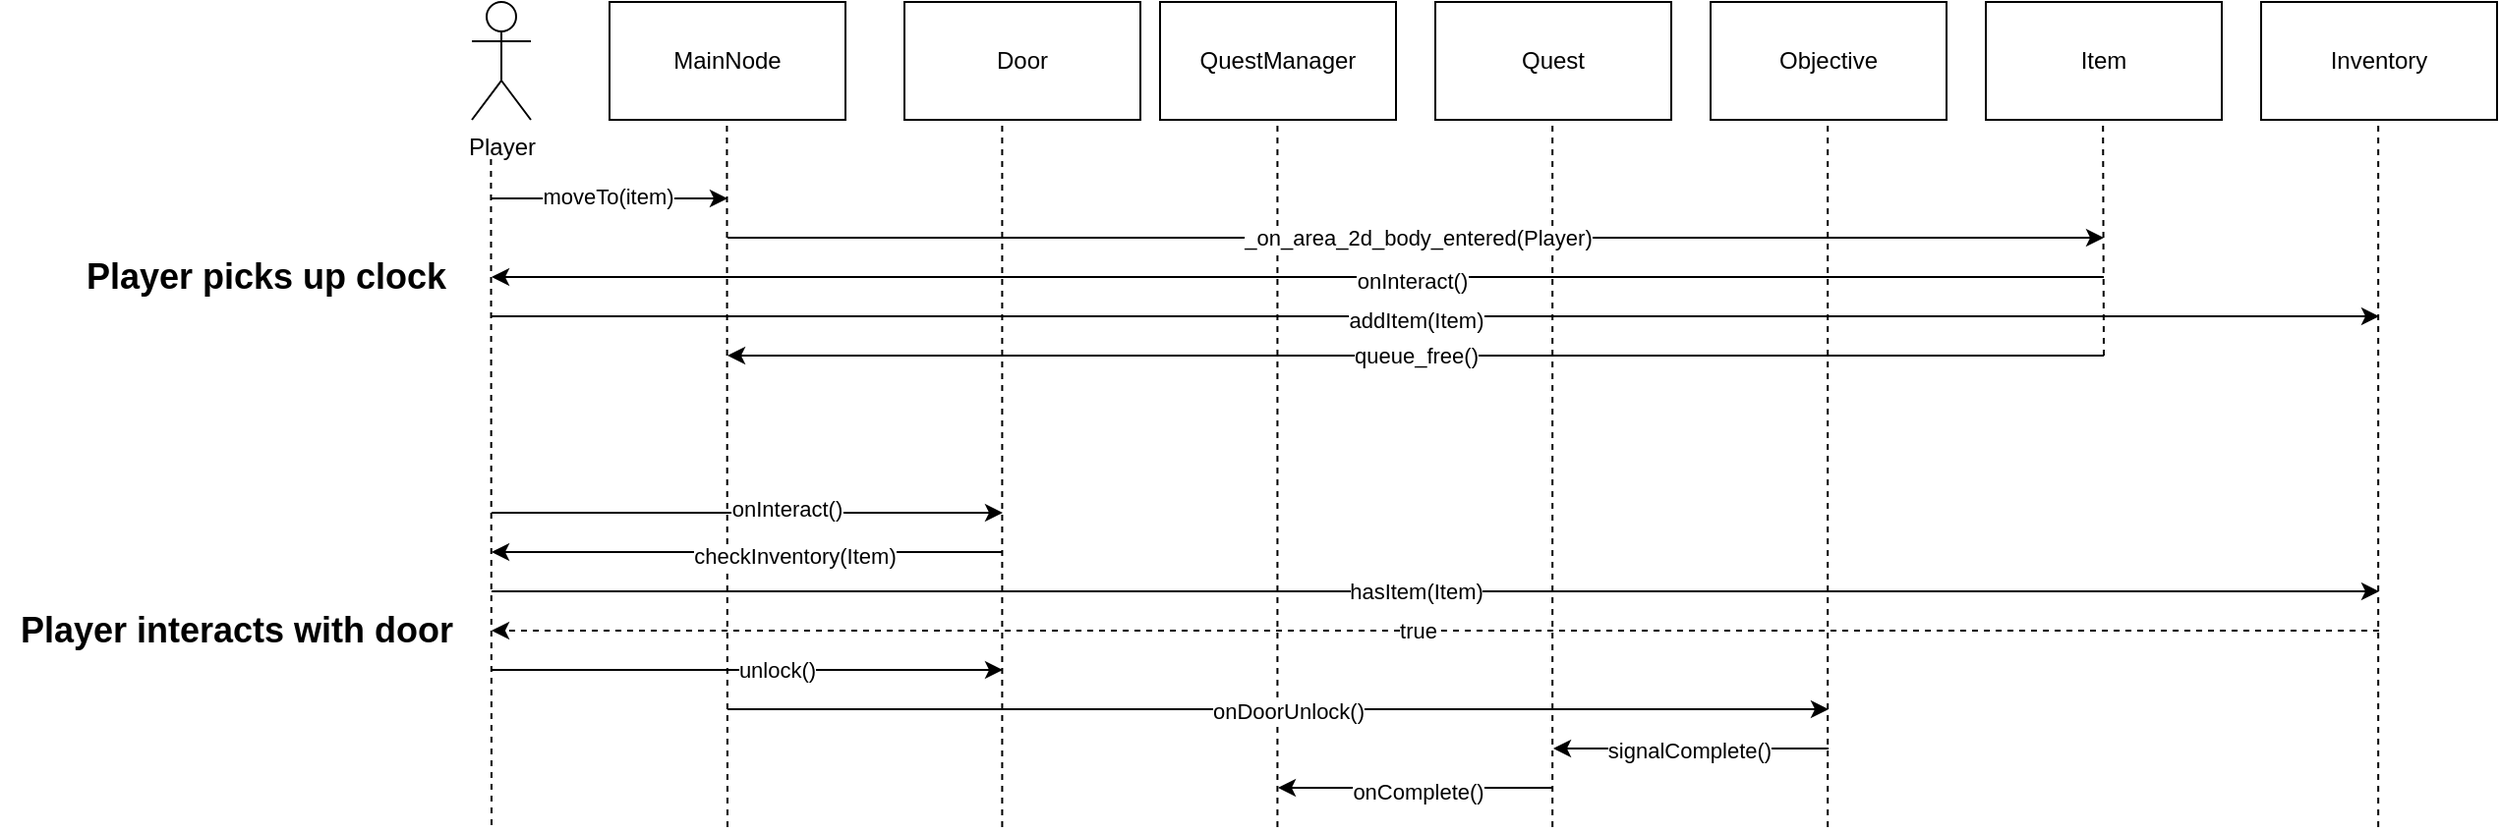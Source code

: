 <mxfile version="26.2.8">
  <diagram name="Page-1" id="7JgIY3V-yVbcGZQbqZvX">
    <mxGraphModel dx="2276" dy="790" grid="1" gridSize="10" guides="1" tooltips="1" connect="1" arrows="1" fold="1" page="1" pageScale="1" pageWidth="850" pageHeight="1100" math="0" shadow="0">
      <root>
        <mxCell id="0" />
        <mxCell id="1" parent="0" />
        <mxCell id="sVKivpfWjVuVOgLAMxUI-4" value="Item" style="rounded=0;whiteSpace=wrap;html=1;" vertex="1" parent="1">
          <mxGeometry x="790" y="180" width="120" height="60" as="geometry" />
        </mxCell>
        <mxCell id="sVKivpfWjVuVOgLAMxUI-5" value="Inventory" style="rounded=0;whiteSpace=wrap;html=1;" vertex="1" parent="1">
          <mxGeometry x="930" y="180" width="120" height="60" as="geometry" />
        </mxCell>
        <mxCell id="sVKivpfWjVuVOgLAMxUI-6" value="Door" style="rounded=0;whiteSpace=wrap;html=1;" vertex="1" parent="1">
          <mxGeometry x="240" y="180" width="120" height="60" as="geometry" />
        </mxCell>
        <mxCell id="sVKivpfWjVuVOgLAMxUI-9" value="Player" style="shape=umlActor;verticalLabelPosition=bottom;verticalAlign=top;html=1;" vertex="1" parent="1">
          <mxGeometry x="20" y="180" width="30" height="60" as="geometry" />
        </mxCell>
        <mxCell id="sVKivpfWjVuVOgLAMxUI-11" value="" style="endArrow=none;dashed=1;html=1;rounded=0;" edge="1" parent="1">
          <mxGeometry width="50" height="50" relative="1" as="geometry">
            <mxPoint x="29.71" y="260" as="sourcePoint" />
            <mxPoint x="30" y="600" as="targetPoint" />
          </mxGeometry>
        </mxCell>
        <mxCell id="sVKivpfWjVuVOgLAMxUI-14" value="" style="endArrow=none;dashed=1;html=1;rounded=0;entryX=0.5;entryY=1;entryDx=0;entryDy=0;" edge="1" parent="1">
          <mxGeometry width="50" height="50" relative="1" as="geometry">
            <mxPoint x="289.71" y="600" as="sourcePoint" />
            <mxPoint x="289.71" y="240" as="targetPoint" />
          </mxGeometry>
        </mxCell>
        <mxCell id="sVKivpfWjVuVOgLAMxUI-15" value="" style="endArrow=none;dashed=1;html=1;rounded=0;entryX=0.5;entryY=1;entryDx=0;entryDy=0;" edge="1" parent="1">
          <mxGeometry width="50" height="50" relative="1" as="geometry">
            <mxPoint x="150" y="600" as="sourcePoint" />
            <mxPoint x="149.71" y="240" as="targetPoint" />
          </mxGeometry>
        </mxCell>
        <mxCell id="sVKivpfWjVuVOgLAMxUI-16" value="" style="endArrow=none;dashed=1;html=1;rounded=0;entryX=0.5;entryY=1;entryDx=0;entryDy=0;" edge="1" parent="1">
          <mxGeometry width="50" height="50" relative="1" as="geometry">
            <mxPoint x="429.71" y="600" as="sourcePoint" />
            <mxPoint x="429.71" y="240" as="targetPoint" />
          </mxGeometry>
        </mxCell>
        <mxCell id="sVKivpfWjVuVOgLAMxUI-17" value="QuestManager" style="rounded=0;whiteSpace=wrap;html=1;" vertex="1" parent="1">
          <mxGeometry x="370" y="180" width="120" height="60" as="geometry" />
        </mxCell>
        <mxCell id="sVKivpfWjVuVOgLAMxUI-18" value="Quest" style="rounded=0;whiteSpace=wrap;html=1;" vertex="1" parent="1">
          <mxGeometry x="510" y="180" width="120" height="60" as="geometry" />
        </mxCell>
        <mxCell id="sVKivpfWjVuVOgLAMxUI-19" value="Objective" style="rounded=0;whiteSpace=wrap;html=1;" vertex="1" parent="1">
          <mxGeometry x="650" y="180" width="120" height="60" as="geometry" />
        </mxCell>
        <mxCell id="sVKivpfWjVuVOgLAMxUI-20" value="" style="endArrow=classic;html=1;rounded=0;" edge="1" parent="1">
          <mxGeometry width="50" height="50" relative="1" as="geometry">
            <mxPoint x="30" y="280" as="sourcePoint" />
            <mxPoint x="150" y="280" as="targetPoint" />
          </mxGeometry>
        </mxCell>
        <mxCell id="sVKivpfWjVuVOgLAMxUI-26" value="moveTo(item)" style="edgeLabel;html=1;align=center;verticalAlign=middle;resizable=0;points=[];" vertex="1" connectable="0" parent="sVKivpfWjVuVOgLAMxUI-20">
          <mxGeometry x="-0.025" y="1" relative="1" as="geometry">
            <mxPoint as="offset" />
          </mxGeometry>
        </mxCell>
        <mxCell id="sVKivpfWjVuVOgLAMxUI-21" value="MainNode" style="rounded=0;whiteSpace=wrap;html=1;" vertex="1" parent="1">
          <mxGeometry x="90" y="180" width="120" height="60" as="geometry" />
        </mxCell>
        <mxCell id="sVKivpfWjVuVOgLAMxUI-22" value="" style="endArrow=none;dashed=1;html=1;rounded=0;entryX=0.5;entryY=1;entryDx=0;entryDy=0;" edge="1" parent="1">
          <mxGeometry width="50" height="50" relative="1" as="geometry">
            <mxPoint x="850" y="360" as="sourcePoint" />
            <mxPoint x="849.58" y="240" as="targetPoint" />
          </mxGeometry>
        </mxCell>
        <mxCell id="sVKivpfWjVuVOgLAMxUI-23" value="" style="endArrow=none;dashed=1;html=1;rounded=0;entryX=0.5;entryY=1;entryDx=0;entryDy=0;" edge="1" parent="1">
          <mxGeometry width="50" height="50" relative="1" as="geometry">
            <mxPoint x="989.58" y="600" as="sourcePoint" />
            <mxPoint x="989.58" y="240" as="targetPoint" />
          </mxGeometry>
        </mxCell>
        <mxCell id="sVKivpfWjVuVOgLAMxUI-24" value="" style="endArrow=none;dashed=1;html=1;rounded=0;entryX=0.5;entryY=1;entryDx=0;entryDy=0;" edge="1" parent="1">
          <mxGeometry width="50" height="50" relative="1" as="geometry">
            <mxPoint x="709.58" y="600" as="sourcePoint" />
            <mxPoint x="709.58" y="240" as="targetPoint" />
          </mxGeometry>
        </mxCell>
        <mxCell id="sVKivpfWjVuVOgLAMxUI-25" value="" style="endArrow=none;dashed=1;html=1;rounded=0;entryX=0.5;entryY=1;entryDx=0;entryDy=0;" edge="1" parent="1">
          <mxGeometry width="50" height="50" relative="1" as="geometry">
            <mxPoint x="569.58" y="600" as="sourcePoint" />
            <mxPoint x="569.58" y="240" as="targetPoint" />
          </mxGeometry>
        </mxCell>
        <mxCell id="sVKivpfWjVuVOgLAMxUI-27" value="" style="endArrow=classic;html=1;rounded=0;" edge="1" parent="1">
          <mxGeometry width="50" height="50" relative="1" as="geometry">
            <mxPoint x="150" y="300" as="sourcePoint" />
            <mxPoint x="850" y="300" as="targetPoint" />
          </mxGeometry>
        </mxCell>
        <mxCell id="sVKivpfWjVuVOgLAMxUI-28" value="_on_area_2d_body_entered(Player)" style="edgeLabel;html=1;align=center;verticalAlign=middle;resizable=0;points=[];" vertex="1" connectable="0" parent="sVKivpfWjVuVOgLAMxUI-27">
          <mxGeometry x="0.001" relative="1" as="geometry">
            <mxPoint as="offset" />
          </mxGeometry>
        </mxCell>
        <mxCell id="sVKivpfWjVuVOgLAMxUI-29" value="" style="endArrow=classic;html=1;rounded=0;" edge="1" parent="1">
          <mxGeometry width="50" height="50" relative="1" as="geometry">
            <mxPoint x="850" y="320" as="sourcePoint" />
            <mxPoint x="30" y="320" as="targetPoint" />
          </mxGeometry>
        </mxCell>
        <mxCell id="sVKivpfWjVuVOgLAMxUI-33" value="onInteract()" style="edgeLabel;html=1;align=center;verticalAlign=middle;resizable=0;points=[];" vertex="1" connectable="0" parent="sVKivpfWjVuVOgLAMxUI-29">
          <mxGeometry x="-0.142" y="2" relative="1" as="geometry">
            <mxPoint as="offset" />
          </mxGeometry>
        </mxCell>
        <mxCell id="sVKivpfWjVuVOgLAMxUI-34" value="" style="endArrow=classic;html=1;rounded=0;" edge="1" parent="1">
          <mxGeometry width="50" height="50" relative="1" as="geometry">
            <mxPoint x="30" y="340" as="sourcePoint" />
            <mxPoint x="990" y="340" as="targetPoint" />
          </mxGeometry>
        </mxCell>
        <mxCell id="sVKivpfWjVuVOgLAMxUI-35" value="addItem(Item)" style="edgeLabel;html=1;align=center;verticalAlign=middle;resizable=0;points=[];" vertex="1" connectable="0" parent="sVKivpfWjVuVOgLAMxUI-34">
          <mxGeometry x="-0.033" y="-2" relative="1" as="geometry">
            <mxPoint x="6" as="offset" />
          </mxGeometry>
        </mxCell>
        <mxCell id="sVKivpfWjVuVOgLAMxUI-36" value="" style="endArrow=classic;html=1;rounded=0;" edge="1" parent="1">
          <mxGeometry width="50" height="50" relative="1" as="geometry">
            <mxPoint x="850" y="360" as="sourcePoint" />
            <mxPoint x="150" y="360" as="targetPoint" />
          </mxGeometry>
        </mxCell>
        <mxCell id="sVKivpfWjVuVOgLAMxUI-38" value="queue_free()" style="edgeLabel;html=1;align=center;verticalAlign=middle;resizable=0;points=[];" vertex="1" connectable="0" parent="sVKivpfWjVuVOgLAMxUI-36">
          <mxGeometry x="0.007" relative="1" as="geometry">
            <mxPoint x="2" as="offset" />
          </mxGeometry>
        </mxCell>
        <mxCell id="sVKivpfWjVuVOgLAMxUI-39" value="&lt;b&gt;Player picks up clock&lt;/b&gt;" style="text;html=1;align=center;verticalAlign=middle;resizable=0;points=[];autosize=1;strokeColor=none;fillColor=none;fontSize=18;" vertex="1" parent="1">
          <mxGeometry x="-190" y="300" width="210" height="40" as="geometry" />
        </mxCell>
        <mxCell id="sVKivpfWjVuVOgLAMxUI-40" value="&lt;b&gt;Player interacts with door&lt;/b&gt;" style="text;html=1;align=center;verticalAlign=middle;resizable=0;points=[];autosize=1;strokeColor=none;fillColor=none;fontSize=18;" vertex="1" parent="1">
          <mxGeometry x="-220" y="480" width="240" height="40" as="geometry" />
        </mxCell>
        <mxCell id="sVKivpfWjVuVOgLAMxUI-41" value="" style="endArrow=classic;html=1;rounded=0;" edge="1" parent="1">
          <mxGeometry width="50" height="50" relative="1" as="geometry">
            <mxPoint x="30" y="440" as="sourcePoint" />
            <mxPoint x="290" y="440" as="targetPoint" />
          </mxGeometry>
        </mxCell>
        <mxCell id="sVKivpfWjVuVOgLAMxUI-42" value="onInteract()" style="edgeLabel;html=1;align=center;verticalAlign=middle;resizable=0;points=[];" vertex="1" connectable="0" parent="sVKivpfWjVuVOgLAMxUI-41">
          <mxGeometry x="-0.142" y="2" relative="1" as="geometry">
            <mxPoint x="38" as="offset" />
          </mxGeometry>
        </mxCell>
        <mxCell id="sVKivpfWjVuVOgLAMxUI-43" value="" style="endArrow=classic;html=1;rounded=0;" edge="1" parent="1">
          <mxGeometry width="50" height="50" relative="1" as="geometry">
            <mxPoint x="290" y="460" as="sourcePoint" />
            <mxPoint x="30" y="460" as="targetPoint" />
          </mxGeometry>
        </mxCell>
        <mxCell id="sVKivpfWjVuVOgLAMxUI-44" value="checkInventory(Item)" style="edgeLabel;html=1;align=center;verticalAlign=middle;resizable=0;points=[];" vertex="1" connectable="0" parent="sVKivpfWjVuVOgLAMxUI-43">
          <mxGeometry x="-0.182" y="2" relative="1" as="geometry">
            <mxPoint as="offset" />
          </mxGeometry>
        </mxCell>
        <mxCell id="sVKivpfWjVuVOgLAMxUI-45" value="" style="endArrow=classic;html=1;rounded=0;" edge="1" parent="1">
          <mxGeometry width="50" height="50" relative="1" as="geometry">
            <mxPoint x="30" y="480" as="sourcePoint" />
            <mxPoint x="990" y="480" as="targetPoint" />
          </mxGeometry>
        </mxCell>
        <mxCell id="sVKivpfWjVuVOgLAMxUI-46" value="hasItem(Item)" style="edgeLabel;html=1;align=center;verticalAlign=middle;resizable=0;points=[];" vertex="1" connectable="0" parent="sVKivpfWjVuVOgLAMxUI-45">
          <mxGeometry x="-0.017" relative="1" as="geometry">
            <mxPoint x="-2" as="offset" />
          </mxGeometry>
        </mxCell>
        <mxCell id="sVKivpfWjVuVOgLAMxUI-48" value="" style="endArrow=classic;dashed=1;html=1;rounded=0;startArrow=none;startFill=0;endFill=1;" edge="1" parent="1">
          <mxGeometry width="50" height="50" relative="1" as="geometry">
            <mxPoint x="990" y="500" as="sourcePoint" />
            <mxPoint x="30" y="500" as="targetPoint" />
          </mxGeometry>
        </mxCell>
        <mxCell id="sVKivpfWjVuVOgLAMxUI-49" value="true" style="edgeLabel;html=1;align=center;verticalAlign=middle;resizable=0;points=[];" vertex="1" connectable="0" parent="sVKivpfWjVuVOgLAMxUI-48">
          <mxGeometry x="0.038" y="-1" relative="1" as="geometry">
            <mxPoint x="9" y="1" as="offset" />
          </mxGeometry>
        </mxCell>
        <mxCell id="sVKivpfWjVuVOgLAMxUI-50" value="" style="endArrow=classic;html=1;rounded=0;" edge="1" parent="1">
          <mxGeometry width="50" height="50" relative="1" as="geometry">
            <mxPoint x="30" y="520" as="sourcePoint" />
            <mxPoint x="290" y="520" as="targetPoint" />
          </mxGeometry>
        </mxCell>
        <mxCell id="sVKivpfWjVuVOgLAMxUI-51" value="unlock()" style="edgeLabel;html=1;align=center;verticalAlign=middle;resizable=0;points=[];" vertex="1" connectable="0" parent="sVKivpfWjVuVOgLAMxUI-50">
          <mxGeometry x="0.116" relative="1" as="geometry">
            <mxPoint as="offset" />
          </mxGeometry>
        </mxCell>
        <mxCell id="sVKivpfWjVuVOgLAMxUI-53" value="" style="endArrow=classic;html=1;rounded=0;" edge="1" parent="1">
          <mxGeometry width="50" height="50" relative="1" as="geometry">
            <mxPoint x="150" y="540" as="sourcePoint" />
            <mxPoint x="710" y="540" as="targetPoint" />
          </mxGeometry>
        </mxCell>
        <mxCell id="sVKivpfWjVuVOgLAMxUI-54" value="onDoorUnlock()" style="edgeLabel;html=1;align=center;verticalAlign=middle;resizable=0;points=[];" vertex="1" connectable="0" parent="sVKivpfWjVuVOgLAMxUI-53">
          <mxGeometry x="0.016" y="-1" relative="1" as="geometry">
            <mxPoint as="offset" />
          </mxGeometry>
        </mxCell>
        <mxCell id="sVKivpfWjVuVOgLAMxUI-55" value="" style="endArrow=classic;html=1;rounded=0;" edge="1" parent="1">
          <mxGeometry width="50" height="50" relative="1" as="geometry">
            <mxPoint x="710" y="560" as="sourcePoint" />
            <mxPoint x="570" y="560" as="targetPoint" />
          </mxGeometry>
        </mxCell>
        <mxCell id="sVKivpfWjVuVOgLAMxUI-56" value="signalComplete()" style="edgeLabel;html=1;align=center;verticalAlign=middle;resizable=0;points=[];" vertex="1" connectable="0" parent="sVKivpfWjVuVOgLAMxUI-55">
          <mxGeometry x="0.012" y="1" relative="1" as="geometry">
            <mxPoint as="offset" />
          </mxGeometry>
        </mxCell>
        <mxCell id="sVKivpfWjVuVOgLAMxUI-57" value="" style="endArrow=classic;html=1;rounded=0;" edge="1" parent="1">
          <mxGeometry width="50" height="50" relative="1" as="geometry">
            <mxPoint x="570" y="580" as="sourcePoint" />
            <mxPoint x="430" y="580" as="targetPoint" />
          </mxGeometry>
        </mxCell>
        <mxCell id="sVKivpfWjVuVOgLAMxUI-58" value="onComplete()" style="edgeLabel;html=1;align=center;verticalAlign=middle;resizable=0;points=[];" vertex="1" connectable="0" parent="sVKivpfWjVuVOgLAMxUI-57">
          <mxGeometry x="-0.136" y="2" relative="1" as="geometry">
            <mxPoint x="-9" as="offset" />
          </mxGeometry>
        </mxCell>
      </root>
    </mxGraphModel>
  </diagram>
</mxfile>
